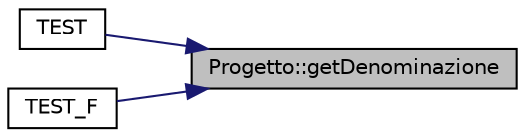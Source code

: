 digraph "Progetto::getDenominazione"
{
 // LATEX_PDF_SIZE
  edge [fontname="Helvetica",fontsize="10",labelfontname="Helvetica",labelfontsize="10"];
  node [fontname="Helvetica",fontsize="10",shape=record];
  rankdir="RL";
  Node74 [label="Progetto::getDenominazione",height=0.2,width=0.4,color="black", fillcolor="grey75", style="filled", fontcolor="black",tooltip="acquisizione denominazione del progetto"];
  Node74 -> Node75 [dir="back",color="midnightblue",fontsize="10",style="solid",fontname="Helvetica"];
  Node75 [label="TEST",height=0.2,width=0.4,color="black", fillcolor="white", style="filled",URL="$test_8cpp.html#a281a2addac78a57a9b0da7482ee36cc5",tooltip=" "];
  Node74 -> Node76 [dir="back",color="midnightblue",fontsize="10",style="solid",fontname="Helvetica"];
  Node76 [label="TEST_F",height=0.2,width=0.4,color="black", fillcolor="white", style="filled",URL="$test_8cpp.html#a799a38a282162195d5f02633e414a732",tooltip=" "];
}
